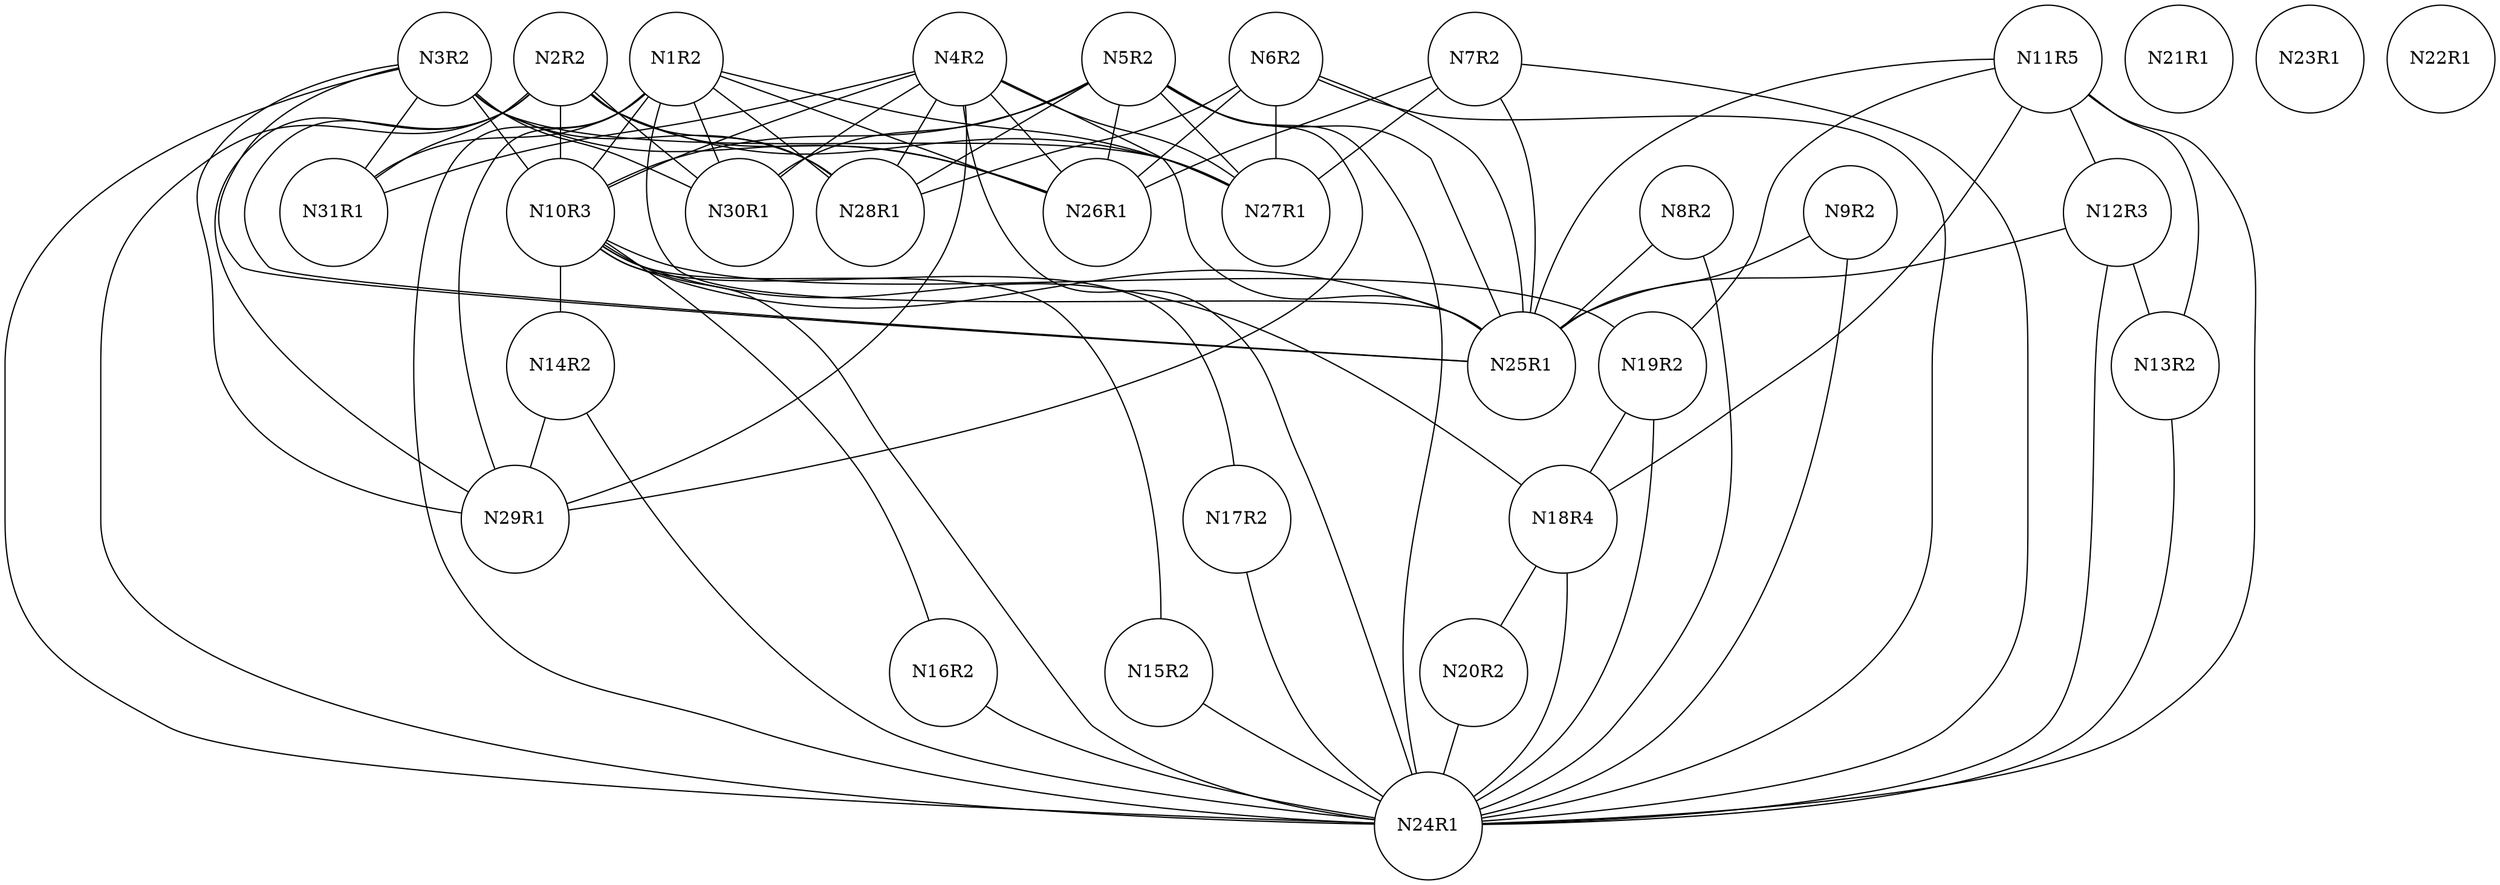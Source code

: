 graph ig {
    node [shape = circle];
    N1R2;
    N2R2;
    N3R2;
    N4R2;
    N5R2;
    N6R2;
    N7R2;
    N8R2;
    N9R2;
    N10R3;
    N11R5;
    N12R3;
    N13R2;
    N14R2;
    N15R2;
    N17R2;
    N16R2;
    N19R2;
    N18R4;
    N21R1;
    N20R2;
    N23R1;
    N22R1;
    N25R1;
    N24R1;
    N27R1;
    N26R1;
    N29R1;
    N28R1;
    N31R1;
    N30R1;
    N1R2 -- N26R1;
    N1R2 -- N28R1;
    N1R2 -- N30R1;
    N1R2 -- N29R1;
    N1R2 -- N31R1;
    N1R2 -- N27R1;
    N1R2 -- N24R1;
    N1R2 -- N25R1;
    N1R2 -- N10R3;
    N2R2 -- N26R1;
    N2R2 -- N28R1;
    N2R2 -- N30R1;
    N2R2 -- N29R1;
    N2R2 -- N31R1;
    N2R2 -- N27R1;
    N2R2 -- N24R1;
    N2R2 -- N25R1;
    N2R2 -- N10R3;
    N3R2 -- N26R1;
    N3R2 -- N28R1;
    N3R2 -- N30R1;
    N3R2 -- N29R1;
    N3R2 -- N31R1;
    N3R2 -- N27R1;
    N3R2 -- N24R1;
    N3R2 -- N25R1;
    N3R2 -- N10R3;
    N4R2 -- N26R1;
    N4R2 -- N28R1;
    N4R2 -- N30R1;
    N4R2 -- N29R1;
    N4R2 -- N31R1;
    N4R2 -- N27R1;
    N4R2 -- N24R1;
    N4R2 -- N25R1;
    N4R2 -- N10R3;
    N5R2 -- N26R1;
    N5R2 -- N25R1;
    N5R2 -- N28R1;
    N5R2 -- N30R1;
    N5R2 -- N29R1;
    N5R2 -- N27R1;
    N5R2 -- N24R1;
    N5R2 -- N10R3;
    N6R2 -- N26R1;
    N6R2 -- N25R1;
    N6R2 -- N28R1;
    N6R2 -- N27R1;
    N6R2 -- N24R1;
    N7R2 -- N26R1;
    N7R2 -- N25R1;
    N7R2 -- N27R1;
    N7R2 -- N24R1;
    N8R2 -- N25R1;
    N8R2 -- N24R1;
    N9R2 -- N25R1;
    N9R2 -- N24R1;
    N10R3 -- N25R1;
    N10R3 -- N24R1;
    N10R3 -- N18R4;
    N10R3 -- N19R2;
    N10R3 -- N16R2;
    N10R3 -- N17R2;
    N10R3 -- N15R2;
    N10R3 -- N14R2;
    N11R5 -- N19R2;
    N11R5 -- N18R4;
    N11R5 -- N13R2;
    N11R5 -- N12R3;
    N11R5 -- N25R1;
    N11R5 -- N24R1;
    N12R3 -- N13R2;
    N12R3 -- N25R1;
    N12R3 -- N24R1;
    N13R2 -- N24R1;
    N14R2 -- N29R1;
    N14R2 -- N24R1;
    N15R2 -- N24R1;
    N17R2 -- N24R1;
    N16R2 -- N24R1;
    N19R2 -- N18R4;
    N19R2 -- N24R1;
    N18R4 -- N20R2;
    N18R4 -- N24R1;
    N20R2 -- N24R1;
}

